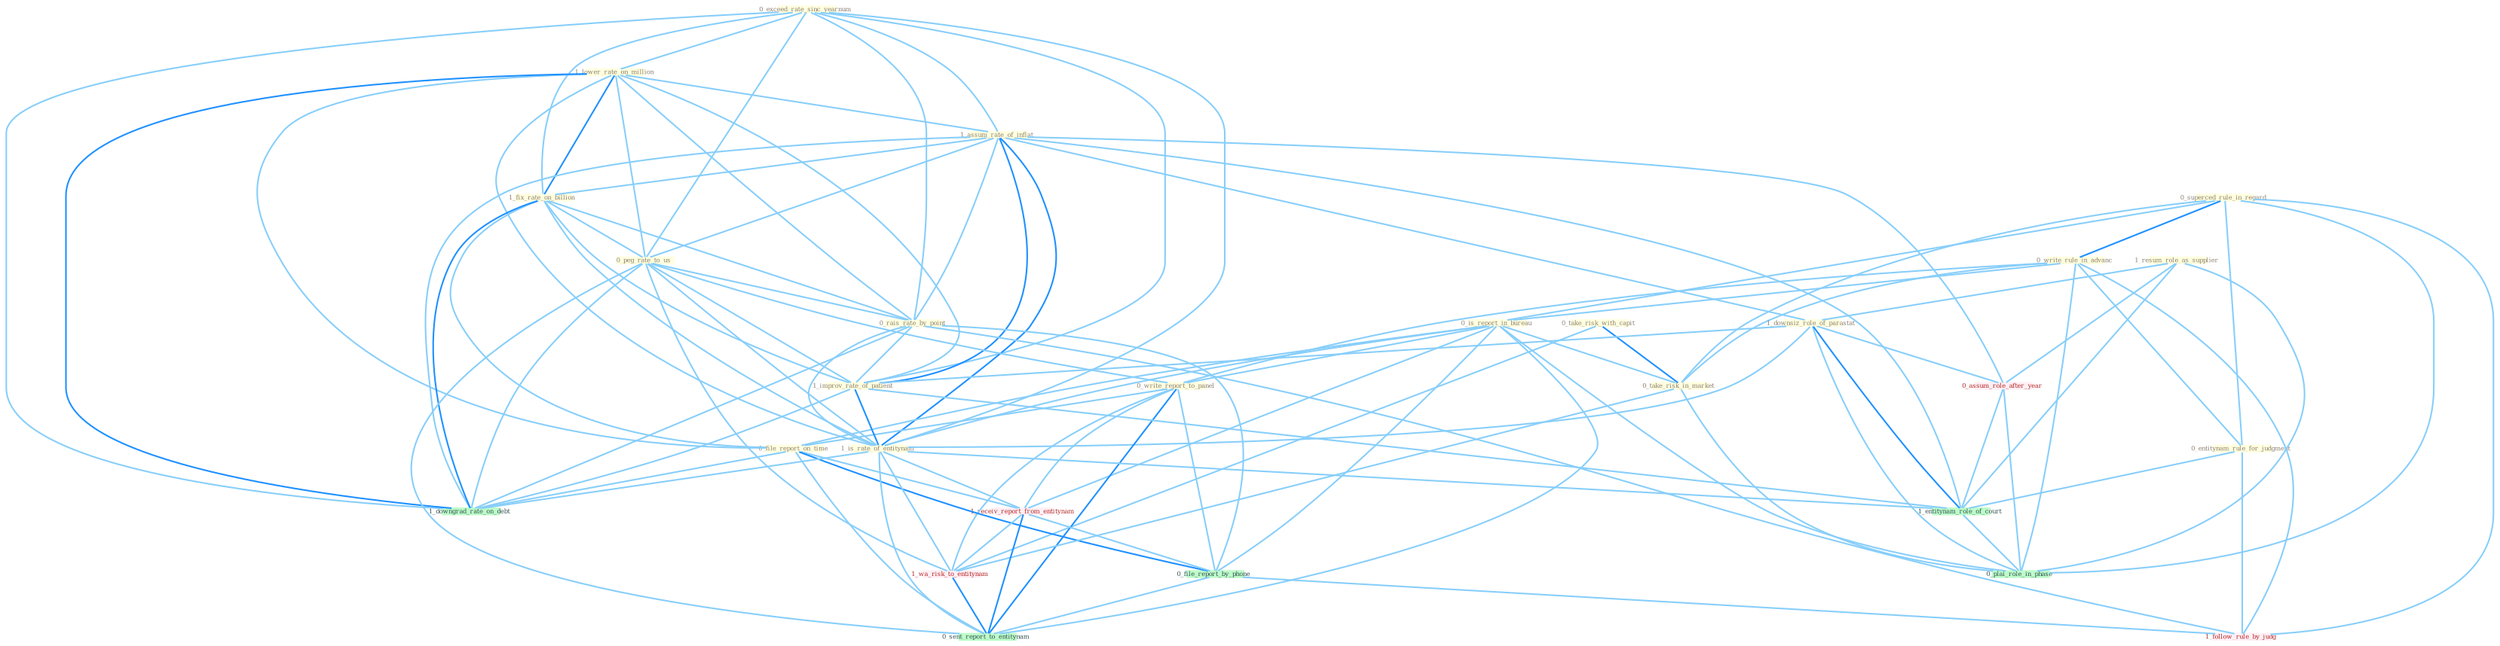 Graph G{ 
    node
    [shape=polygon,style=filled,width=.5,height=.06,color="#BDFCC9",fixedsize=true,fontsize=4,
    fontcolor="#2f4f4f"];
    {node
    [color="#ffffe0", fontcolor="#8b7d6b"] "0_exceed_rate_sinc_yearnum " "1_lower_rate_on_million " "0_superced_rule_in_regard " "0_write_rule_in_advanc " "0_entitynam_rule_for_judgment " "0_take_risk_with_capit " "1_assum_rate_of_inflat " "1_resum_role_as_supplier " "1_downsiz_role_of_parastat " "1_fix_rate_on_billion " "0_is_report_in_bureau " "0_peg_rate_to_us " "0_rais_rate_by_point " "0_write_report_to_panel " "1_improv_rate_of_patient " "0_file_report_on_time " "1_is_rate_of_entitynam " "0_take_risk_in_market "}
{node [color="#fff0f5", fontcolor="#b22222"] "1_receiv_report_from_entitynam " "0_assum_role_after_year " "1_follow_rule_by_judg " "1_wa_risk_to_entitynam "}
edge [color="#B0E2FF"];

	"0_exceed_rate_sinc_yearnum " -- "1_lower_rate_on_million " [w="1", color="#87cefa" ];
	"0_exceed_rate_sinc_yearnum " -- "1_assum_rate_of_inflat " [w="1", color="#87cefa" ];
	"0_exceed_rate_sinc_yearnum " -- "1_fix_rate_on_billion " [w="1", color="#87cefa" ];
	"0_exceed_rate_sinc_yearnum " -- "0_peg_rate_to_us " [w="1", color="#87cefa" ];
	"0_exceed_rate_sinc_yearnum " -- "0_rais_rate_by_point " [w="1", color="#87cefa" ];
	"0_exceed_rate_sinc_yearnum " -- "1_improv_rate_of_patient " [w="1", color="#87cefa" ];
	"0_exceed_rate_sinc_yearnum " -- "1_is_rate_of_entitynam " [w="1", color="#87cefa" ];
	"0_exceed_rate_sinc_yearnum " -- "1_downgrad_rate_on_debt " [w="1", color="#87cefa" ];
	"1_lower_rate_on_million " -- "1_assum_rate_of_inflat " [w="1", color="#87cefa" ];
	"1_lower_rate_on_million " -- "1_fix_rate_on_billion " [w="2", color="#1e90ff" , len=0.8];
	"1_lower_rate_on_million " -- "0_peg_rate_to_us " [w="1", color="#87cefa" ];
	"1_lower_rate_on_million " -- "0_rais_rate_by_point " [w="1", color="#87cefa" ];
	"1_lower_rate_on_million " -- "1_improv_rate_of_patient " [w="1", color="#87cefa" ];
	"1_lower_rate_on_million " -- "0_file_report_on_time " [w="1", color="#87cefa" ];
	"1_lower_rate_on_million " -- "1_is_rate_of_entitynam " [w="1", color="#87cefa" ];
	"1_lower_rate_on_million " -- "1_downgrad_rate_on_debt " [w="2", color="#1e90ff" , len=0.8];
	"0_superced_rule_in_regard " -- "0_write_rule_in_advanc " [w="2", color="#1e90ff" , len=0.8];
	"0_superced_rule_in_regard " -- "0_entitynam_rule_for_judgment " [w="1", color="#87cefa" ];
	"0_superced_rule_in_regard " -- "0_is_report_in_bureau " [w="1", color="#87cefa" ];
	"0_superced_rule_in_regard " -- "0_take_risk_in_market " [w="1", color="#87cefa" ];
	"0_superced_rule_in_regard " -- "1_follow_rule_by_judg " [w="1", color="#87cefa" ];
	"0_superced_rule_in_regard " -- "0_plai_role_in_phase " [w="1", color="#87cefa" ];
	"0_write_rule_in_advanc " -- "0_entitynam_rule_for_judgment " [w="1", color="#87cefa" ];
	"0_write_rule_in_advanc " -- "0_is_report_in_bureau " [w="1", color="#87cefa" ];
	"0_write_rule_in_advanc " -- "0_write_report_to_panel " [w="1", color="#87cefa" ];
	"0_write_rule_in_advanc " -- "0_take_risk_in_market " [w="1", color="#87cefa" ];
	"0_write_rule_in_advanc " -- "1_follow_rule_by_judg " [w="1", color="#87cefa" ];
	"0_write_rule_in_advanc " -- "0_plai_role_in_phase " [w="1", color="#87cefa" ];
	"0_entitynam_rule_for_judgment " -- "1_entitynam_role_of_court " [w="1", color="#87cefa" ];
	"0_entitynam_rule_for_judgment " -- "1_follow_rule_by_judg " [w="1", color="#87cefa" ];
	"0_take_risk_with_capit " -- "0_take_risk_in_market " [w="2", color="#1e90ff" , len=0.8];
	"0_take_risk_with_capit " -- "1_wa_risk_to_entitynam " [w="1", color="#87cefa" ];
	"1_assum_rate_of_inflat " -- "1_downsiz_role_of_parastat " [w="1", color="#87cefa" ];
	"1_assum_rate_of_inflat " -- "1_fix_rate_on_billion " [w="1", color="#87cefa" ];
	"1_assum_rate_of_inflat " -- "0_peg_rate_to_us " [w="1", color="#87cefa" ];
	"1_assum_rate_of_inflat " -- "0_rais_rate_by_point " [w="1", color="#87cefa" ];
	"1_assum_rate_of_inflat " -- "1_improv_rate_of_patient " [w="2", color="#1e90ff" , len=0.8];
	"1_assum_rate_of_inflat " -- "1_is_rate_of_entitynam " [w="2", color="#1e90ff" , len=0.8];
	"1_assum_rate_of_inflat " -- "0_assum_role_after_year " [w="1", color="#87cefa" ];
	"1_assum_rate_of_inflat " -- "1_entitynam_role_of_court " [w="1", color="#87cefa" ];
	"1_assum_rate_of_inflat " -- "1_downgrad_rate_on_debt " [w="1", color="#87cefa" ];
	"1_resum_role_as_supplier " -- "1_downsiz_role_of_parastat " [w="1", color="#87cefa" ];
	"1_resum_role_as_supplier " -- "0_assum_role_after_year " [w="1", color="#87cefa" ];
	"1_resum_role_as_supplier " -- "1_entitynam_role_of_court " [w="1", color="#87cefa" ];
	"1_resum_role_as_supplier " -- "0_plai_role_in_phase " [w="1", color="#87cefa" ];
	"1_downsiz_role_of_parastat " -- "1_improv_rate_of_patient " [w="1", color="#87cefa" ];
	"1_downsiz_role_of_parastat " -- "1_is_rate_of_entitynam " [w="1", color="#87cefa" ];
	"1_downsiz_role_of_parastat " -- "0_assum_role_after_year " [w="1", color="#87cefa" ];
	"1_downsiz_role_of_parastat " -- "1_entitynam_role_of_court " [w="2", color="#1e90ff" , len=0.8];
	"1_downsiz_role_of_parastat " -- "0_plai_role_in_phase " [w="1", color="#87cefa" ];
	"1_fix_rate_on_billion " -- "0_peg_rate_to_us " [w="1", color="#87cefa" ];
	"1_fix_rate_on_billion " -- "0_rais_rate_by_point " [w="1", color="#87cefa" ];
	"1_fix_rate_on_billion " -- "1_improv_rate_of_patient " [w="1", color="#87cefa" ];
	"1_fix_rate_on_billion " -- "0_file_report_on_time " [w="1", color="#87cefa" ];
	"1_fix_rate_on_billion " -- "1_is_rate_of_entitynam " [w="1", color="#87cefa" ];
	"1_fix_rate_on_billion " -- "1_downgrad_rate_on_debt " [w="2", color="#1e90ff" , len=0.8];
	"0_is_report_in_bureau " -- "0_write_report_to_panel " [w="1", color="#87cefa" ];
	"0_is_report_in_bureau " -- "0_file_report_on_time " [w="1", color="#87cefa" ];
	"0_is_report_in_bureau " -- "1_is_rate_of_entitynam " [w="1", color="#87cefa" ];
	"0_is_report_in_bureau " -- "0_take_risk_in_market " [w="1", color="#87cefa" ];
	"0_is_report_in_bureau " -- "1_receiv_report_from_entitynam " [w="1", color="#87cefa" ];
	"0_is_report_in_bureau " -- "0_file_report_by_phone " [w="1", color="#87cefa" ];
	"0_is_report_in_bureau " -- "0_sent_report_to_entitynam " [w="1", color="#87cefa" ];
	"0_is_report_in_bureau " -- "0_plai_role_in_phase " [w="1", color="#87cefa" ];
	"0_peg_rate_to_us " -- "0_rais_rate_by_point " [w="1", color="#87cefa" ];
	"0_peg_rate_to_us " -- "0_write_report_to_panel " [w="1", color="#87cefa" ];
	"0_peg_rate_to_us " -- "1_improv_rate_of_patient " [w="1", color="#87cefa" ];
	"0_peg_rate_to_us " -- "1_is_rate_of_entitynam " [w="1", color="#87cefa" ];
	"0_peg_rate_to_us " -- "1_downgrad_rate_on_debt " [w="1", color="#87cefa" ];
	"0_peg_rate_to_us " -- "1_wa_risk_to_entitynam " [w="1", color="#87cefa" ];
	"0_peg_rate_to_us " -- "0_sent_report_to_entitynam " [w="1", color="#87cefa" ];
	"0_rais_rate_by_point " -- "1_improv_rate_of_patient " [w="1", color="#87cefa" ];
	"0_rais_rate_by_point " -- "1_is_rate_of_entitynam " [w="1", color="#87cefa" ];
	"0_rais_rate_by_point " -- "0_file_report_by_phone " [w="1", color="#87cefa" ];
	"0_rais_rate_by_point " -- "1_downgrad_rate_on_debt " [w="1", color="#87cefa" ];
	"0_rais_rate_by_point " -- "1_follow_rule_by_judg " [w="1", color="#87cefa" ];
	"0_write_report_to_panel " -- "0_file_report_on_time " [w="1", color="#87cefa" ];
	"0_write_report_to_panel " -- "1_receiv_report_from_entitynam " [w="1", color="#87cefa" ];
	"0_write_report_to_panel " -- "0_file_report_by_phone " [w="1", color="#87cefa" ];
	"0_write_report_to_panel " -- "1_wa_risk_to_entitynam " [w="1", color="#87cefa" ];
	"0_write_report_to_panel " -- "0_sent_report_to_entitynam " [w="2", color="#1e90ff" , len=0.8];
	"1_improv_rate_of_patient " -- "1_is_rate_of_entitynam " [w="2", color="#1e90ff" , len=0.8];
	"1_improv_rate_of_patient " -- "1_entitynam_role_of_court " [w="1", color="#87cefa" ];
	"1_improv_rate_of_patient " -- "1_downgrad_rate_on_debt " [w="1", color="#87cefa" ];
	"0_file_report_on_time " -- "1_receiv_report_from_entitynam " [w="1", color="#87cefa" ];
	"0_file_report_on_time " -- "0_file_report_by_phone " [w="2", color="#1e90ff" , len=0.8];
	"0_file_report_on_time " -- "1_downgrad_rate_on_debt " [w="1", color="#87cefa" ];
	"0_file_report_on_time " -- "0_sent_report_to_entitynam " [w="1", color="#87cefa" ];
	"1_is_rate_of_entitynam " -- "1_receiv_report_from_entitynam " [w="1", color="#87cefa" ];
	"1_is_rate_of_entitynam " -- "1_entitynam_role_of_court " [w="1", color="#87cefa" ];
	"1_is_rate_of_entitynam " -- "1_downgrad_rate_on_debt " [w="1", color="#87cefa" ];
	"1_is_rate_of_entitynam " -- "1_wa_risk_to_entitynam " [w="1", color="#87cefa" ];
	"1_is_rate_of_entitynam " -- "0_sent_report_to_entitynam " [w="1", color="#87cefa" ];
	"0_take_risk_in_market " -- "1_wa_risk_to_entitynam " [w="1", color="#87cefa" ];
	"0_take_risk_in_market " -- "0_plai_role_in_phase " [w="1", color="#87cefa" ];
	"1_receiv_report_from_entitynam " -- "0_file_report_by_phone " [w="1", color="#87cefa" ];
	"1_receiv_report_from_entitynam " -- "1_wa_risk_to_entitynam " [w="1", color="#87cefa" ];
	"1_receiv_report_from_entitynam " -- "0_sent_report_to_entitynam " [w="2", color="#1e90ff" , len=0.8];
	"0_assum_role_after_year " -- "1_entitynam_role_of_court " [w="1", color="#87cefa" ];
	"0_assum_role_after_year " -- "0_plai_role_in_phase " [w="1", color="#87cefa" ];
	"1_entitynam_role_of_court " -- "0_plai_role_in_phase " [w="1", color="#87cefa" ];
	"0_file_report_by_phone " -- "1_follow_rule_by_judg " [w="1", color="#87cefa" ];
	"0_file_report_by_phone " -- "0_sent_report_to_entitynam " [w="1", color="#87cefa" ];
	"1_wa_risk_to_entitynam " -- "0_sent_report_to_entitynam " [w="2", color="#1e90ff" , len=0.8];
}